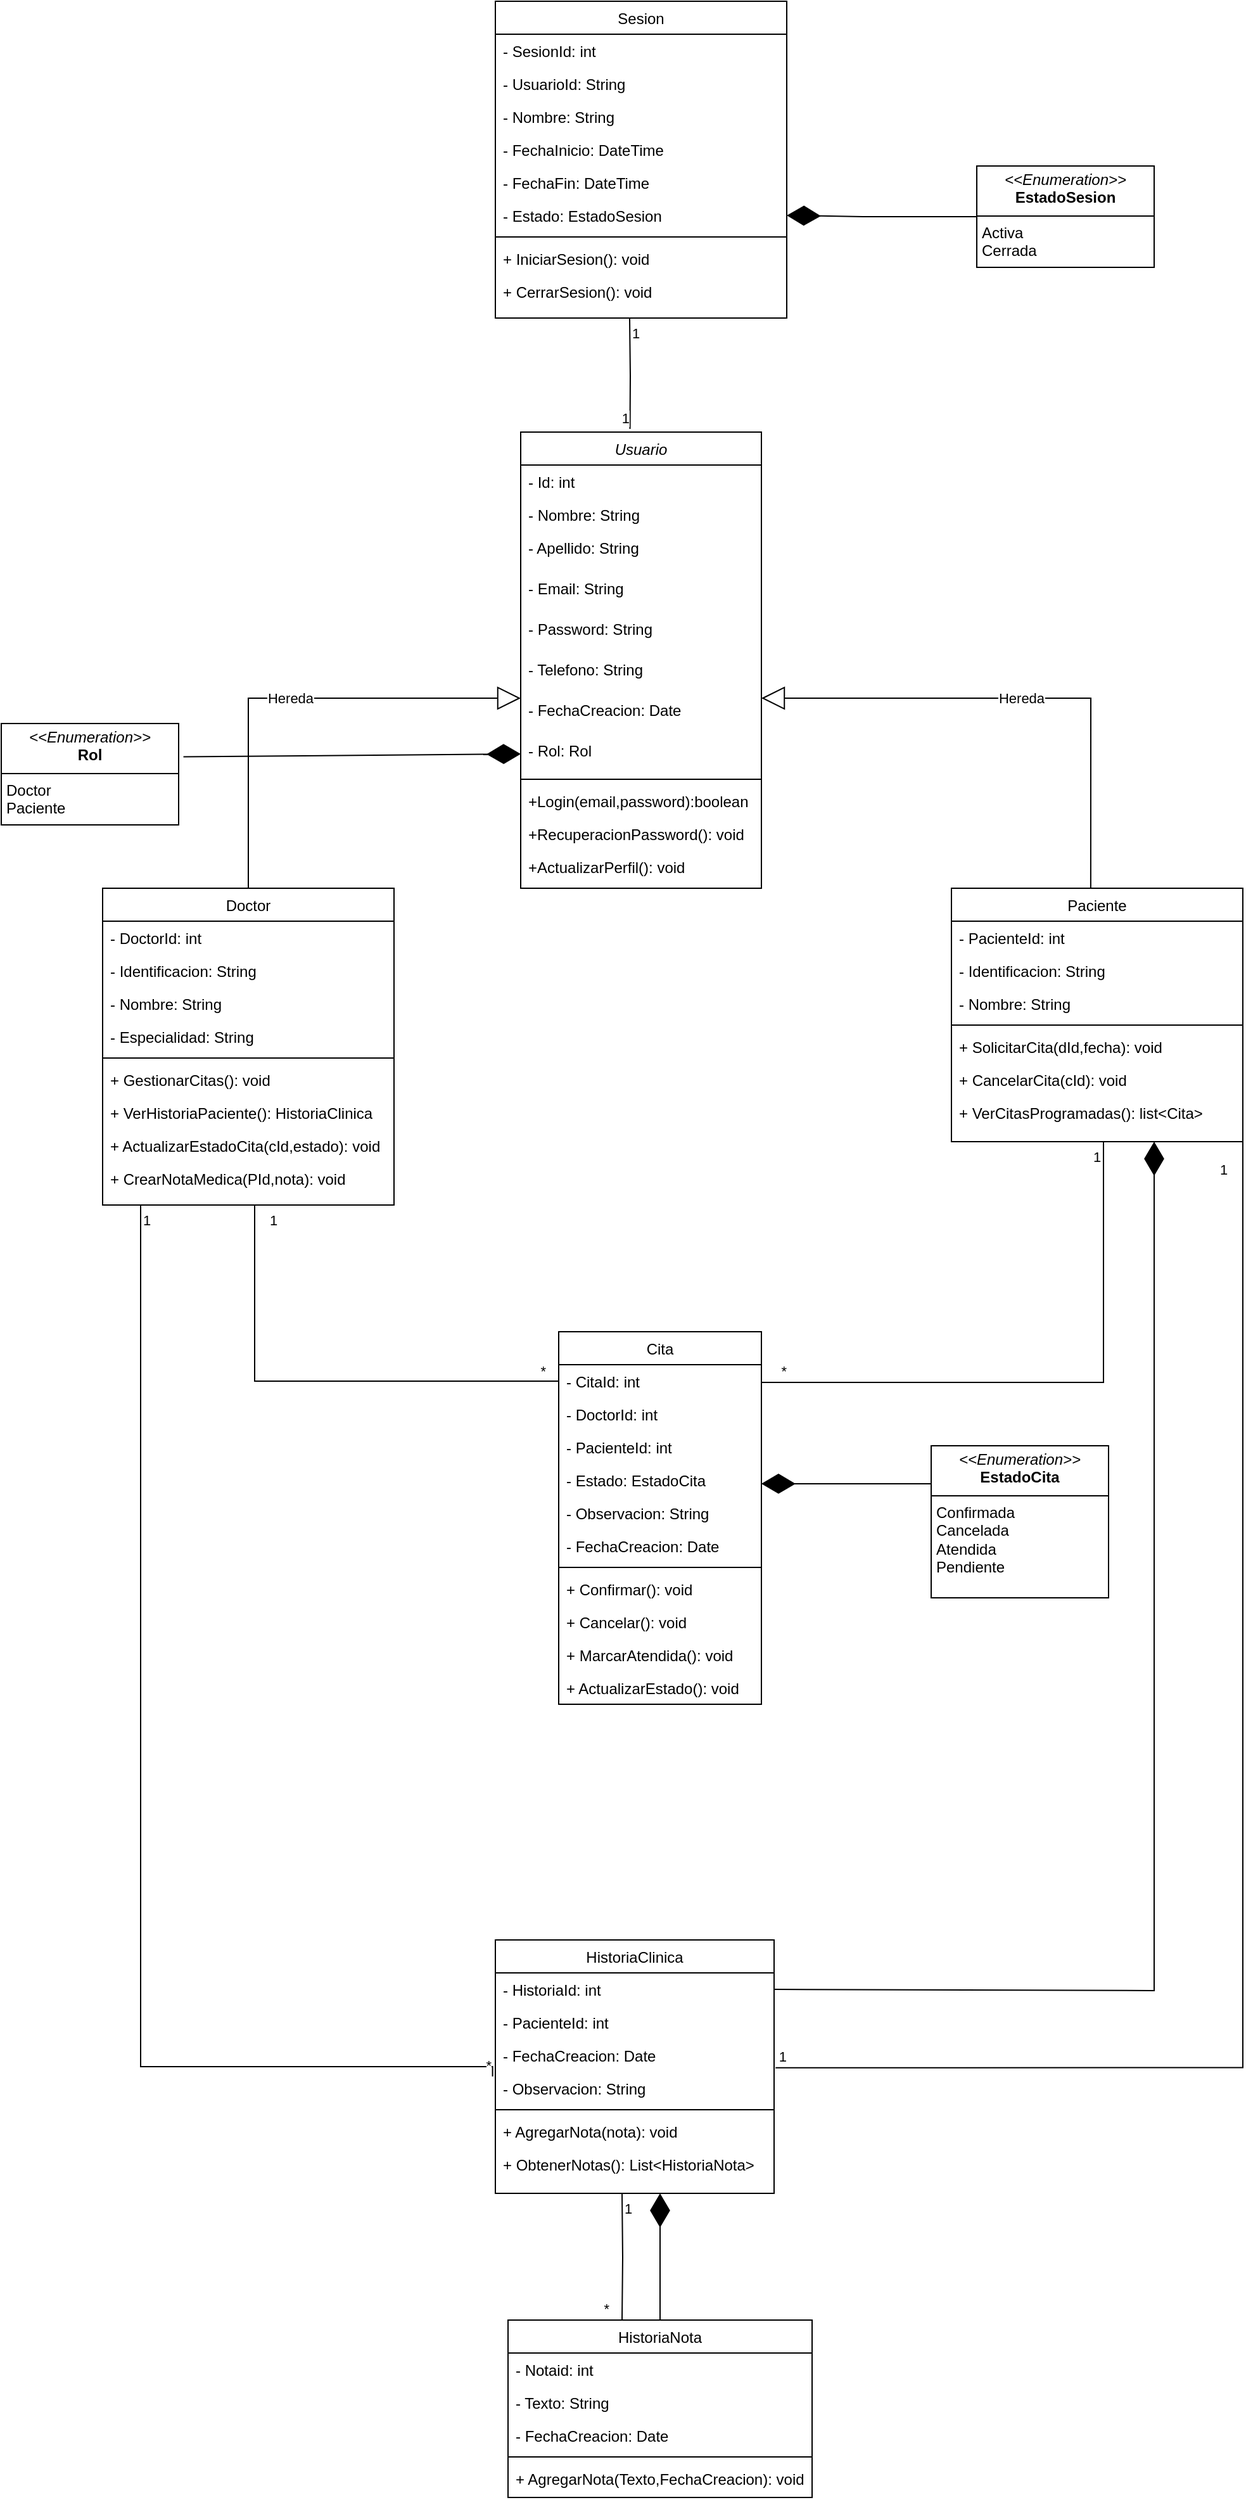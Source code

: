 <mxfile version="28.2.0">
  <diagram id="C5RBs43oDa-KdzZeNtuy" name="Page-1">
    <mxGraphModel dx="1497" dy="1439" grid="1" gridSize="10" guides="1" tooltips="1" connect="1" arrows="1" fold="1" page="1" pageScale="1" pageWidth="827" pageHeight="1169" math="0" shadow="0">
      <root>
        <mxCell id="WIyWlLk6GJQsqaUBKTNV-0" />
        <mxCell id="WIyWlLk6GJQsqaUBKTNV-1" parent="WIyWlLk6GJQsqaUBKTNV-0" />
        <mxCell id="zkfFHV4jXpPFQw0GAbJ--0" value="Usuario" style="swimlane;fontStyle=2;align=center;verticalAlign=top;childLayout=stackLayout;horizontal=1;startSize=26;horizontalStack=0;resizeParent=1;resizeLast=0;collapsible=1;marginBottom=0;rounded=0;shadow=0;strokeWidth=1;" parent="WIyWlLk6GJQsqaUBKTNV-1" vertex="1">
          <mxGeometry x="20" y="90" width="190" height="360" as="geometry">
            <mxRectangle x="230" y="140" width="160" height="26" as="alternateBounds" />
          </mxGeometry>
        </mxCell>
        <mxCell id="zkfFHV4jXpPFQw0GAbJ--1" value="- Id: int" style="text;align=left;verticalAlign=top;spacingLeft=4;spacingRight=4;overflow=hidden;rotatable=0;points=[[0,0.5],[1,0.5]];portConstraint=eastwest;" parent="zkfFHV4jXpPFQw0GAbJ--0" vertex="1">
          <mxGeometry y="26" width="190" height="26" as="geometry" />
        </mxCell>
        <mxCell id="zkfFHV4jXpPFQw0GAbJ--2" value="- Nombre: String  " style="text;align=left;verticalAlign=top;spacingLeft=4;spacingRight=4;overflow=hidden;rotatable=0;points=[[0,0.5],[1,0.5]];portConstraint=eastwest;rounded=0;shadow=0;html=0;" parent="zkfFHV4jXpPFQw0GAbJ--0" vertex="1">
          <mxGeometry y="52" width="190" height="26" as="geometry" />
        </mxCell>
        <mxCell id="zkfFHV4jXpPFQw0GAbJ--3" value="- Apellido: String" style="text;align=left;verticalAlign=top;spacingLeft=4;spacingRight=4;overflow=hidden;rotatable=0;points=[[0,0.5],[1,0.5]];portConstraint=eastwest;rounded=0;shadow=0;html=0;" parent="zkfFHV4jXpPFQw0GAbJ--0" vertex="1">
          <mxGeometry y="78" width="190" height="32" as="geometry" />
        </mxCell>
        <mxCell id="Ki-O50RaUJqETEI8qicS-6" value="- Email: String" style="text;align=left;verticalAlign=top;spacingLeft=4;spacingRight=4;overflow=hidden;rotatable=0;points=[[0,0.5],[1,0.5]];portConstraint=eastwest;rounded=0;shadow=0;html=0;" vertex="1" parent="zkfFHV4jXpPFQw0GAbJ--0">
          <mxGeometry y="110" width="190" height="32" as="geometry" />
        </mxCell>
        <mxCell id="Ki-O50RaUJqETEI8qicS-5" value="- Password: String" style="text;align=left;verticalAlign=top;spacingLeft=4;spacingRight=4;overflow=hidden;rotatable=0;points=[[0,0.5],[1,0.5]];portConstraint=eastwest;rounded=0;shadow=0;html=0;" vertex="1" parent="zkfFHV4jXpPFQw0GAbJ--0">
          <mxGeometry y="142" width="190" height="32" as="geometry" />
        </mxCell>
        <mxCell id="Ki-O50RaUJqETEI8qicS-7" value="- Telefono: String" style="text;align=left;verticalAlign=top;spacingLeft=4;spacingRight=4;overflow=hidden;rotatable=0;points=[[0,0.5],[1,0.5]];portConstraint=eastwest;rounded=0;shadow=0;html=0;" vertex="1" parent="zkfFHV4jXpPFQw0GAbJ--0">
          <mxGeometry y="174" width="190" height="32" as="geometry" />
        </mxCell>
        <mxCell id="Ki-O50RaUJqETEI8qicS-4" value="- FechaCreacion: Date" style="text;align=left;verticalAlign=top;spacingLeft=4;spacingRight=4;overflow=hidden;rotatable=0;points=[[0,0.5],[1,0.5]];portConstraint=eastwest;rounded=0;shadow=0;html=0;" vertex="1" parent="zkfFHV4jXpPFQw0GAbJ--0">
          <mxGeometry y="206" width="190" height="32" as="geometry" />
        </mxCell>
        <mxCell id="Ki-O50RaUJqETEI8qicS-3" value="- Rol: Rol" style="text;align=left;verticalAlign=top;spacingLeft=4;spacingRight=4;overflow=hidden;rotatable=0;points=[[0,0.5],[1,0.5]];portConstraint=eastwest;rounded=0;shadow=0;html=0;" vertex="1" parent="zkfFHV4jXpPFQw0GAbJ--0">
          <mxGeometry y="238" width="190" height="32" as="geometry" />
        </mxCell>
        <mxCell id="zkfFHV4jXpPFQw0GAbJ--4" value="" style="line;html=1;strokeWidth=1;align=left;verticalAlign=middle;spacingTop=-1;spacingLeft=3;spacingRight=3;rotatable=0;labelPosition=right;points=[];portConstraint=eastwest;" parent="zkfFHV4jXpPFQw0GAbJ--0" vertex="1">
          <mxGeometry y="270" width="190" height="8" as="geometry" />
        </mxCell>
        <mxCell id="Ki-O50RaUJqETEI8qicS-10" value="+Login(email,password):boolean" style="text;align=left;verticalAlign=top;spacingLeft=4;spacingRight=4;overflow=hidden;rotatable=0;points=[[0,0.5],[1,0.5]];portConstraint=eastwest;" vertex="1" parent="zkfFHV4jXpPFQw0GAbJ--0">
          <mxGeometry y="278" width="190" height="26" as="geometry" />
        </mxCell>
        <mxCell id="Ki-O50RaUJqETEI8qicS-9" value="+RecuperacionPassword(): void" style="text;align=left;verticalAlign=top;spacingLeft=4;spacingRight=4;overflow=hidden;rotatable=0;points=[[0,0.5],[1,0.5]];portConstraint=eastwest;" vertex="1" parent="zkfFHV4jXpPFQw0GAbJ--0">
          <mxGeometry y="304" width="190" height="26" as="geometry" />
        </mxCell>
        <mxCell id="Ki-O50RaUJqETEI8qicS-8" value="+ActualizarPerfil(): void" style="text;align=left;verticalAlign=top;spacingLeft=4;spacingRight=4;overflow=hidden;rotatable=0;points=[[0,0.5],[1,0.5]];portConstraint=eastwest;" vertex="1" parent="zkfFHV4jXpPFQw0GAbJ--0">
          <mxGeometry y="330" width="190" height="20" as="geometry" />
        </mxCell>
        <mxCell id="zkfFHV4jXpPFQw0GAbJ--6" value="Doctor" style="swimlane;fontStyle=0;align=center;verticalAlign=top;childLayout=stackLayout;horizontal=1;startSize=26;horizontalStack=0;resizeParent=1;resizeLast=0;collapsible=1;marginBottom=0;rounded=0;shadow=0;strokeWidth=1;" parent="WIyWlLk6GJQsqaUBKTNV-1" vertex="1">
          <mxGeometry x="-310" y="450" width="230" height="250" as="geometry">
            <mxRectangle x="130" y="380" width="160" height="26" as="alternateBounds" />
          </mxGeometry>
        </mxCell>
        <mxCell id="zkfFHV4jXpPFQw0GAbJ--7" value="- DoctorId: int" style="text;align=left;verticalAlign=top;spacingLeft=4;spacingRight=4;overflow=hidden;rotatable=0;points=[[0,0.5],[1,0.5]];portConstraint=eastwest;" parent="zkfFHV4jXpPFQw0GAbJ--6" vertex="1">
          <mxGeometry y="26" width="230" height="26" as="geometry" />
        </mxCell>
        <mxCell id="Ki-O50RaUJqETEI8qicS-17" value="- Identificacion: String" style="text;align=left;verticalAlign=top;spacingLeft=4;spacingRight=4;overflow=hidden;rotatable=0;points=[[0,0.5],[1,0.5]];portConstraint=eastwest;" vertex="1" parent="zkfFHV4jXpPFQw0GAbJ--6">
          <mxGeometry y="52" width="230" height="26" as="geometry" />
        </mxCell>
        <mxCell id="zkfFHV4jXpPFQw0GAbJ--8" value="- Nombre: String" style="text;align=left;verticalAlign=top;spacingLeft=4;spacingRight=4;overflow=hidden;rotatable=0;points=[[0,0.5],[1,0.5]];portConstraint=eastwest;rounded=0;shadow=0;html=0;" parent="zkfFHV4jXpPFQw0GAbJ--6" vertex="1">
          <mxGeometry y="78" width="230" height="26" as="geometry" />
        </mxCell>
        <mxCell id="Ki-O50RaUJqETEI8qicS-13" value="- Especialidad: String" style="text;align=left;verticalAlign=top;spacingLeft=4;spacingRight=4;overflow=hidden;rotatable=0;points=[[0,0.5],[1,0.5]];portConstraint=eastwest;rounded=0;shadow=0;html=0;" vertex="1" parent="zkfFHV4jXpPFQw0GAbJ--6">
          <mxGeometry y="104" width="230" height="26" as="geometry" />
        </mxCell>
        <mxCell id="zkfFHV4jXpPFQw0GAbJ--9" value="" style="line;html=1;strokeWidth=1;align=left;verticalAlign=middle;spacingTop=-1;spacingLeft=3;spacingRight=3;rotatable=0;labelPosition=right;points=[];portConstraint=eastwest;" parent="zkfFHV4jXpPFQw0GAbJ--6" vertex="1">
          <mxGeometry y="130" width="230" height="8" as="geometry" />
        </mxCell>
        <mxCell id="zkfFHV4jXpPFQw0GAbJ--11" value="+ GestionarCitas(): void" style="text;align=left;verticalAlign=top;spacingLeft=4;spacingRight=4;overflow=hidden;rotatable=0;points=[[0,0.5],[1,0.5]];portConstraint=eastwest;" parent="zkfFHV4jXpPFQw0GAbJ--6" vertex="1">
          <mxGeometry y="138" width="230" height="26" as="geometry" />
        </mxCell>
        <mxCell id="Ki-O50RaUJqETEI8qicS-18" value="+ VerHistoriaPaciente(): HistoriaClinica" style="text;align=left;verticalAlign=top;spacingLeft=4;spacingRight=4;overflow=hidden;rotatable=0;points=[[0,0.5],[1,0.5]];portConstraint=eastwest;" vertex="1" parent="zkfFHV4jXpPFQw0GAbJ--6">
          <mxGeometry y="164" width="230" height="26" as="geometry" />
        </mxCell>
        <mxCell id="Ki-O50RaUJqETEI8qicS-19" value="+ ActualizarEstadoCita(cId,estado): void" style="text;align=left;verticalAlign=top;spacingLeft=4;spacingRight=4;overflow=hidden;rotatable=0;points=[[0,0.5],[1,0.5]];portConstraint=eastwest;" vertex="1" parent="zkfFHV4jXpPFQw0GAbJ--6">
          <mxGeometry y="190" width="230" height="26" as="geometry" />
        </mxCell>
        <mxCell id="Ki-O50RaUJqETEI8qicS-20" value="+ CrearNotaMedica(PId,nota): void" style="text;align=left;verticalAlign=top;spacingLeft=4;spacingRight=4;overflow=hidden;rotatable=0;points=[[0,0.5],[1,0.5]];portConstraint=eastwest;" vertex="1" parent="zkfFHV4jXpPFQw0GAbJ--6">
          <mxGeometry y="216" width="230" height="26" as="geometry" />
        </mxCell>
        <mxCell id="zkfFHV4jXpPFQw0GAbJ--17" value="Cita" style="swimlane;fontStyle=0;align=center;verticalAlign=top;childLayout=stackLayout;horizontal=1;startSize=26;horizontalStack=0;resizeParent=1;resizeLast=0;collapsible=1;marginBottom=0;rounded=0;shadow=0;strokeWidth=1;" parent="WIyWlLk6GJQsqaUBKTNV-1" vertex="1">
          <mxGeometry x="50" y="800" width="160" height="294" as="geometry">
            <mxRectangle x="508" y="120" width="160" height="26" as="alternateBounds" />
          </mxGeometry>
        </mxCell>
        <mxCell id="zkfFHV4jXpPFQw0GAbJ--18" value="- CitaId: int" style="text;align=left;verticalAlign=top;spacingLeft=4;spacingRight=4;overflow=hidden;rotatable=0;points=[[0,0.5],[1,0.5]];portConstraint=eastwest;" parent="zkfFHV4jXpPFQw0GAbJ--17" vertex="1">
          <mxGeometry y="26" width="160" height="26" as="geometry" />
        </mxCell>
        <mxCell id="zkfFHV4jXpPFQw0GAbJ--19" value="- DoctorId: int" style="text;align=left;verticalAlign=top;spacingLeft=4;spacingRight=4;overflow=hidden;rotatable=0;points=[[0,0.5],[1,0.5]];portConstraint=eastwest;rounded=0;shadow=0;html=0;" parent="zkfFHV4jXpPFQw0GAbJ--17" vertex="1">
          <mxGeometry y="52" width="160" height="26" as="geometry" />
        </mxCell>
        <mxCell id="zkfFHV4jXpPFQw0GAbJ--20" value="- PacienteId: int" style="text;align=left;verticalAlign=top;spacingLeft=4;spacingRight=4;overflow=hidden;rotatable=0;points=[[0,0.5],[1,0.5]];portConstraint=eastwest;rounded=0;shadow=0;html=0;" parent="zkfFHV4jXpPFQw0GAbJ--17" vertex="1">
          <mxGeometry y="78" width="160" height="26" as="geometry" />
        </mxCell>
        <mxCell id="zkfFHV4jXpPFQw0GAbJ--21" value="- Estado: EstadoCita" style="text;align=left;verticalAlign=top;spacingLeft=4;spacingRight=4;overflow=hidden;rotatable=0;points=[[0,0.5],[1,0.5]];portConstraint=eastwest;rounded=0;shadow=0;html=0;" parent="zkfFHV4jXpPFQw0GAbJ--17" vertex="1">
          <mxGeometry y="104" width="160" height="26" as="geometry" />
        </mxCell>
        <mxCell id="zkfFHV4jXpPFQw0GAbJ--22" value="- Observacion: String" style="text;align=left;verticalAlign=top;spacingLeft=4;spacingRight=4;overflow=hidden;rotatable=0;points=[[0,0.5],[1,0.5]];portConstraint=eastwest;rounded=0;shadow=0;html=0;" parent="zkfFHV4jXpPFQw0GAbJ--17" vertex="1">
          <mxGeometry y="130" width="160" height="26" as="geometry" />
        </mxCell>
        <mxCell id="Ki-O50RaUJqETEI8qicS-31" value="- FechaCreacion: Date" style="text;align=left;verticalAlign=top;spacingLeft=4;spacingRight=4;overflow=hidden;rotatable=0;points=[[0,0.5],[1,0.5]];portConstraint=eastwest;rounded=0;shadow=0;html=0;" vertex="1" parent="zkfFHV4jXpPFQw0GAbJ--17">
          <mxGeometry y="156" width="160" height="26" as="geometry" />
        </mxCell>
        <mxCell id="zkfFHV4jXpPFQw0GAbJ--23" value="" style="line;html=1;strokeWidth=1;align=left;verticalAlign=middle;spacingTop=-1;spacingLeft=3;spacingRight=3;rotatable=0;labelPosition=right;points=[];portConstraint=eastwest;" parent="zkfFHV4jXpPFQw0GAbJ--17" vertex="1">
          <mxGeometry y="182" width="160" height="8" as="geometry" />
        </mxCell>
        <mxCell id="zkfFHV4jXpPFQw0GAbJ--24" value="+ Confirmar(): void" style="text;align=left;verticalAlign=top;spacingLeft=4;spacingRight=4;overflow=hidden;rotatable=0;points=[[0,0.5],[1,0.5]];portConstraint=eastwest;" parent="zkfFHV4jXpPFQw0GAbJ--17" vertex="1">
          <mxGeometry y="190" width="160" height="26" as="geometry" />
        </mxCell>
        <mxCell id="zkfFHV4jXpPFQw0GAbJ--25" value="+ Cancelar(): void" style="text;align=left;verticalAlign=top;spacingLeft=4;spacingRight=4;overflow=hidden;rotatable=0;points=[[0,0.5],[1,0.5]];portConstraint=eastwest;" parent="zkfFHV4jXpPFQw0GAbJ--17" vertex="1">
          <mxGeometry y="216" width="160" height="26" as="geometry" />
        </mxCell>
        <mxCell id="Ki-O50RaUJqETEI8qicS-33" value="+ MarcarAtendida(): void" style="text;align=left;verticalAlign=top;spacingLeft=4;spacingRight=4;overflow=hidden;rotatable=0;points=[[0,0.5],[1,0.5]];portConstraint=eastwest;" vertex="1" parent="zkfFHV4jXpPFQw0GAbJ--17">
          <mxGeometry y="242" width="160" height="26" as="geometry" />
        </mxCell>
        <mxCell id="Ki-O50RaUJqETEI8qicS-34" value="+ ActualizarEstado(): void" style="text;align=left;verticalAlign=top;spacingLeft=4;spacingRight=4;overflow=hidden;rotatable=0;points=[[0,0.5],[1,0.5]];portConstraint=eastwest;" vertex="1" parent="zkfFHV4jXpPFQw0GAbJ--17">
          <mxGeometry y="268" width="160" height="26" as="geometry" />
        </mxCell>
        <mxCell id="Ki-O50RaUJqETEI8qicS-21" value="Paciente" style="swimlane;fontStyle=0;align=center;verticalAlign=top;childLayout=stackLayout;horizontal=1;startSize=26;horizontalStack=0;resizeParent=1;resizeLast=0;collapsible=1;marginBottom=0;rounded=0;shadow=0;strokeWidth=1;" vertex="1" parent="WIyWlLk6GJQsqaUBKTNV-1">
          <mxGeometry x="360" y="450" width="230" height="200" as="geometry">
            <mxRectangle x="130" y="380" width="160" height="26" as="alternateBounds" />
          </mxGeometry>
        </mxCell>
        <mxCell id="Ki-O50RaUJqETEI8qicS-22" value="- PacienteId: int" style="text;align=left;verticalAlign=top;spacingLeft=4;spacingRight=4;overflow=hidden;rotatable=0;points=[[0,0.5],[1,0.5]];portConstraint=eastwest;" vertex="1" parent="Ki-O50RaUJqETEI8qicS-21">
          <mxGeometry y="26" width="230" height="26" as="geometry" />
        </mxCell>
        <mxCell id="Ki-O50RaUJqETEI8qicS-23" value="- Identificacion: String" style="text;align=left;verticalAlign=top;spacingLeft=4;spacingRight=4;overflow=hidden;rotatable=0;points=[[0,0.5],[1,0.5]];portConstraint=eastwest;" vertex="1" parent="Ki-O50RaUJqETEI8qicS-21">
          <mxGeometry y="52" width="230" height="26" as="geometry" />
        </mxCell>
        <mxCell id="Ki-O50RaUJqETEI8qicS-24" value="- Nombre: String" style="text;align=left;verticalAlign=top;spacingLeft=4;spacingRight=4;overflow=hidden;rotatable=0;points=[[0,0.5],[1,0.5]];portConstraint=eastwest;rounded=0;shadow=0;html=0;" vertex="1" parent="Ki-O50RaUJqETEI8qicS-21">
          <mxGeometry y="78" width="230" height="26" as="geometry" />
        </mxCell>
        <mxCell id="Ki-O50RaUJqETEI8qicS-26" value="" style="line;html=1;strokeWidth=1;align=left;verticalAlign=middle;spacingTop=-1;spacingLeft=3;spacingRight=3;rotatable=0;labelPosition=right;points=[];portConstraint=eastwest;" vertex="1" parent="Ki-O50RaUJqETEI8qicS-21">
          <mxGeometry y="104" width="230" height="8" as="geometry" />
        </mxCell>
        <mxCell id="Ki-O50RaUJqETEI8qicS-27" value="+ SolicitarCita(dId,fecha): void" style="text;align=left;verticalAlign=top;spacingLeft=4;spacingRight=4;overflow=hidden;rotatable=0;points=[[0,0.5],[1,0.5]];portConstraint=eastwest;" vertex="1" parent="Ki-O50RaUJqETEI8qicS-21">
          <mxGeometry y="112" width="230" height="26" as="geometry" />
        </mxCell>
        <mxCell id="Ki-O50RaUJqETEI8qicS-28" value="+ CancelarCita(cId): void" style="text;align=left;verticalAlign=top;spacingLeft=4;spacingRight=4;overflow=hidden;rotatable=0;points=[[0,0.5],[1,0.5]];portConstraint=eastwest;" vertex="1" parent="Ki-O50RaUJqETEI8qicS-21">
          <mxGeometry y="138" width="230" height="26" as="geometry" />
        </mxCell>
        <mxCell id="Ki-O50RaUJqETEI8qicS-29" value="+ VerCitasProgramadas(): list&lt;Cita&gt;" style="text;align=left;verticalAlign=top;spacingLeft=4;spacingRight=4;overflow=hidden;rotatable=0;points=[[0,0.5],[1,0.5]];portConstraint=eastwest;" vertex="1" parent="Ki-O50RaUJqETEI8qicS-21">
          <mxGeometry y="164" width="230" height="26" as="geometry" />
        </mxCell>
        <mxCell id="Ki-O50RaUJqETEI8qicS-35" value="HistoriaClinica" style="swimlane;fontStyle=0;align=center;verticalAlign=top;childLayout=stackLayout;horizontal=1;startSize=26;horizontalStack=0;resizeParent=1;resizeLast=0;collapsible=1;marginBottom=0;rounded=0;shadow=0;strokeWidth=1;" vertex="1" parent="WIyWlLk6GJQsqaUBKTNV-1">
          <mxGeometry y="1280" width="220" height="200" as="geometry">
            <mxRectangle x="508" y="120" width="160" height="26" as="alternateBounds" />
          </mxGeometry>
        </mxCell>
        <mxCell id="Ki-O50RaUJqETEI8qicS-36" value="- HistoriaId: int" style="text;align=left;verticalAlign=top;spacingLeft=4;spacingRight=4;overflow=hidden;rotatable=0;points=[[0,0.5],[1,0.5]];portConstraint=eastwest;" vertex="1" parent="Ki-O50RaUJqETEI8qicS-35">
          <mxGeometry y="26" width="220" height="26" as="geometry" />
        </mxCell>
        <mxCell id="Ki-O50RaUJqETEI8qicS-38" value="- PacienteId: int" style="text;align=left;verticalAlign=top;spacingLeft=4;spacingRight=4;overflow=hidden;rotatable=0;points=[[0,0.5],[1,0.5]];portConstraint=eastwest;rounded=0;shadow=0;html=0;" vertex="1" parent="Ki-O50RaUJqETEI8qicS-35">
          <mxGeometry y="52" width="220" height="26" as="geometry" />
        </mxCell>
        <mxCell id="Ki-O50RaUJqETEI8qicS-41" value="- FechaCreacion: Date" style="text;align=left;verticalAlign=top;spacingLeft=4;spacingRight=4;overflow=hidden;rotatable=0;points=[[0,0.5],[1,0.5]];portConstraint=eastwest;rounded=0;shadow=0;html=0;" vertex="1" parent="Ki-O50RaUJqETEI8qicS-35">
          <mxGeometry y="78" width="220" height="26" as="geometry" />
        </mxCell>
        <mxCell id="Ki-O50RaUJqETEI8qicS-40" value="- Observacion: String" style="text;align=left;verticalAlign=top;spacingLeft=4;spacingRight=4;overflow=hidden;rotatable=0;points=[[0,0.5],[1,0.5]];portConstraint=eastwest;rounded=0;shadow=0;html=0;" vertex="1" parent="Ki-O50RaUJqETEI8qicS-35">
          <mxGeometry y="104" width="220" height="26" as="geometry" />
        </mxCell>
        <mxCell id="Ki-O50RaUJqETEI8qicS-42" value="" style="line;html=1;strokeWidth=1;align=left;verticalAlign=middle;spacingTop=-1;spacingLeft=3;spacingRight=3;rotatable=0;labelPosition=right;points=[];portConstraint=eastwest;" vertex="1" parent="Ki-O50RaUJqETEI8qicS-35">
          <mxGeometry y="130" width="220" height="8" as="geometry" />
        </mxCell>
        <mxCell id="Ki-O50RaUJqETEI8qicS-43" value="+ AgregarNota(nota): void" style="text;align=left;verticalAlign=top;spacingLeft=4;spacingRight=4;overflow=hidden;rotatable=0;points=[[0,0.5],[1,0.5]];portConstraint=eastwest;" vertex="1" parent="Ki-O50RaUJqETEI8qicS-35">
          <mxGeometry y="138" width="220" height="26" as="geometry" />
        </mxCell>
        <mxCell id="Ki-O50RaUJqETEI8qicS-44" value="+ ObtenerNotas(): List&lt;HistoriaNota&gt;" style="text;align=left;verticalAlign=top;spacingLeft=4;spacingRight=4;overflow=hidden;rotatable=0;points=[[0,0.5],[1,0.5]];portConstraint=eastwest;" vertex="1" parent="Ki-O50RaUJqETEI8qicS-35">
          <mxGeometry y="164" width="220" height="26" as="geometry" />
        </mxCell>
        <mxCell id="Ki-O50RaUJqETEI8qicS-47" value="HistoriaNota" style="swimlane;fontStyle=0;align=center;verticalAlign=top;childLayout=stackLayout;horizontal=1;startSize=26;horizontalStack=0;resizeParent=1;resizeLast=0;collapsible=1;marginBottom=0;rounded=0;shadow=0;strokeWidth=1;" vertex="1" parent="WIyWlLk6GJQsqaUBKTNV-1">
          <mxGeometry x="10" y="1580" width="240" height="140" as="geometry">
            <mxRectangle x="508" y="120" width="160" height="26" as="alternateBounds" />
          </mxGeometry>
        </mxCell>
        <mxCell id="Ki-O50RaUJqETEI8qicS-48" value="- Notaid: int" style="text;align=left;verticalAlign=top;spacingLeft=4;spacingRight=4;overflow=hidden;rotatable=0;points=[[0,0.5],[1,0.5]];portConstraint=eastwest;" vertex="1" parent="Ki-O50RaUJqETEI8qicS-47">
          <mxGeometry y="26" width="240" height="26" as="geometry" />
        </mxCell>
        <mxCell id="Ki-O50RaUJqETEI8qicS-49" value="- Texto: String" style="text;align=left;verticalAlign=top;spacingLeft=4;spacingRight=4;overflow=hidden;rotatable=0;points=[[0,0.5],[1,0.5]];portConstraint=eastwest;rounded=0;shadow=0;html=0;" vertex="1" parent="Ki-O50RaUJqETEI8qicS-47">
          <mxGeometry y="52" width="240" height="26" as="geometry" />
        </mxCell>
        <mxCell id="Ki-O50RaUJqETEI8qicS-50" value="- FechaCreacion: Date" style="text;align=left;verticalAlign=top;spacingLeft=4;spacingRight=4;overflow=hidden;rotatable=0;points=[[0,0.5],[1,0.5]];portConstraint=eastwest;rounded=0;shadow=0;html=0;" vertex="1" parent="Ki-O50RaUJqETEI8qicS-47">
          <mxGeometry y="78" width="240" height="26" as="geometry" />
        </mxCell>
        <mxCell id="Ki-O50RaUJqETEI8qicS-52" value="" style="line;html=1;strokeWidth=1;align=left;verticalAlign=middle;spacingTop=-1;spacingLeft=3;spacingRight=3;rotatable=0;labelPosition=right;points=[];portConstraint=eastwest;" vertex="1" parent="Ki-O50RaUJqETEI8qicS-47">
          <mxGeometry y="104" width="240" height="8" as="geometry" />
        </mxCell>
        <mxCell id="Ki-O50RaUJqETEI8qicS-53" value="+ AgregarNota(Texto,FechaCreacion): void" style="text;align=left;verticalAlign=top;spacingLeft=4;spacingRight=4;overflow=hidden;rotatable=0;points=[[0,0.5],[1,0.5]];portConstraint=eastwest;" vertex="1" parent="Ki-O50RaUJqETEI8qicS-47">
          <mxGeometry y="112" width="240" height="26" as="geometry" />
        </mxCell>
        <mxCell id="Ki-O50RaUJqETEI8qicS-55" value="Sesion" style="swimlane;fontStyle=0;align=center;verticalAlign=top;childLayout=stackLayout;horizontal=1;startSize=26;horizontalStack=0;resizeParent=1;resizeLast=0;collapsible=1;marginBottom=0;rounded=0;shadow=0;strokeWidth=1;" vertex="1" parent="WIyWlLk6GJQsqaUBKTNV-1">
          <mxGeometry y="-250" width="230" height="250" as="geometry">
            <mxRectangle x="130" y="380" width="160" height="26" as="alternateBounds" />
          </mxGeometry>
        </mxCell>
        <mxCell id="Ki-O50RaUJqETEI8qicS-56" value="- SesionId: int" style="text;align=left;verticalAlign=top;spacingLeft=4;spacingRight=4;overflow=hidden;rotatable=0;points=[[0,0.5],[1,0.5]];portConstraint=eastwest;" vertex="1" parent="Ki-O50RaUJqETEI8qicS-55">
          <mxGeometry y="26" width="230" height="26" as="geometry" />
        </mxCell>
        <mxCell id="Ki-O50RaUJqETEI8qicS-57" value="- UsuarioId: String" style="text;align=left;verticalAlign=top;spacingLeft=4;spacingRight=4;overflow=hidden;rotatable=0;points=[[0,0.5],[1,0.5]];portConstraint=eastwest;" vertex="1" parent="Ki-O50RaUJqETEI8qicS-55">
          <mxGeometry y="52" width="230" height="26" as="geometry" />
        </mxCell>
        <mxCell id="Ki-O50RaUJqETEI8qicS-58" value="- Nombre: String" style="text;align=left;verticalAlign=top;spacingLeft=4;spacingRight=4;overflow=hidden;rotatable=0;points=[[0,0.5],[1,0.5]];portConstraint=eastwest;rounded=0;shadow=0;html=0;" vertex="1" parent="Ki-O50RaUJqETEI8qicS-55">
          <mxGeometry y="78" width="230" height="26" as="geometry" />
        </mxCell>
        <mxCell id="Ki-O50RaUJqETEI8qicS-59" value="- FechaInicio: DateTime" style="text;align=left;verticalAlign=top;spacingLeft=4;spacingRight=4;overflow=hidden;rotatable=0;points=[[0,0.5],[1,0.5]];portConstraint=eastwest;rounded=0;shadow=0;html=0;" vertex="1" parent="Ki-O50RaUJqETEI8qicS-55">
          <mxGeometry y="104" width="230" height="26" as="geometry" />
        </mxCell>
        <mxCell id="Ki-O50RaUJqETEI8qicS-65" value="- FechaFin: DateTime" style="text;align=left;verticalAlign=top;spacingLeft=4;spacingRight=4;overflow=hidden;rotatable=0;points=[[0,0.5],[1,0.5]];portConstraint=eastwest;rounded=0;shadow=0;html=0;" vertex="1" parent="Ki-O50RaUJqETEI8qicS-55">
          <mxGeometry y="130" width="230" height="26" as="geometry" />
        </mxCell>
        <mxCell id="Ki-O50RaUJqETEI8qicS-66" value="- Estado: EstadoSesion" style="text;align=left;verticalAlign=top;spacingLeft=4;spacingRight=4;overflow=hidden;rotatable=0;points=[[0,0.5],[1,0.5]];portConstraint=eastwest;rounded=0;shadow=0;html=0;" vertex="1" parent="Ki-O50RaUJqETEI8qicS-55">
          <mxGeometry y="156" width="230" height="26" as="geometry" />
        </mxCell>
        <mxCell id="Ki-O50RaUJqETEI8qicS-60" value="" style="line;html=1;strokeWidth=1;align=left;verticalAlign=middle;spacingTop=-1;spacingLeft=3;spacingRight=3;rotatable=0;labelPosition=right;points=[];portConstraint=eastwest;" vertex="1" parent="Ki-O50RaUJqETEI8qicS-55">
          <mxGeometry y="182" width="230" height="8" as="geometry" />
        </mxCell>
        <mxCell id="Ki-O50RaUJqETEI8qicS-61" value="+ IniciarSesion(): void" style="text;align=left;verticalAlign=top;spacingLeft=4;spacingRight=4;overflow=hidden;rotatable=0;points=[[0,0.5],[1,0.5]];portConstraint=eastwest;" vertex="1" parent="Ki-O50RaUJqETEI8qicS-55">
          <mxGeometry y="190" width="230" height="26" as="geometry" />
        </mxCell>
        <mxCell id="Ki-O50RaUJqETEI8qicS-62" value="+ CerrarSesion(): void" style="text;align=left;verticalAlign=top;spacingLeft=4;spacingRight=4;overflow=hidden;rotatable=0;points=[[0,0.5],[1,0.5]];portConstraint=eastwest;" vertex="1" parent="Ki-O50RaUJqETEI8qicS-55">
          <mxGeometry y="216" width="230" height="26" as="geometry" />
        </mxCell>
        <mxCell id="Ki-O50RaUJqETEI8qicS-67" value="Hereda" style="endArrow=block;endSize=16;endFill=0;html=1;rounded=0;exitX=0.5;exitY=0;exitDx=0;exitDy=0;" edge="1" parent="WIyWlLk6GJQsqaUBKTNV-1" source="zkfFHV4jXpPFQw0GAbJ--6">
          <mxGeometry width="160" relative="1" as="geometry">
            <mxPoint x="-195" y="410" as="sourcePoint" />
            <mxPoint x="20" y="300" as="targetPoint" />
            <Array as="points">
              <mxPoint x="-195" y="300" />
            </Array>
          </mxGeometry>
        </mxCell>
        <mxCell id="Ki-O50RaUJqETEI8qicS-68" value="Hereda" style="endArrow=block;endSize=16;endFill=0;html=1;rounded=0;exitX=0.478;exitY=0;exitDx=0;exitDy=0;entryX=1;entryY=0.5;entryDx=0;entryDy=0;exitPerimeter=0;" edge="1" parent="WIyWlLk6GJQsqaUBKTNV-1" source="Ki-O50RaUJqETEI8qicS-21">
          <mxGeometry width="160" relative="1" as="geometry">
            <mxPoint x="470" y="418" as="sourcePoint" />
            <mxPoint x="210" y="300.0" as="targetPoint" />
            <Array as="points">
              <mxPoint x="470" y="300" />
            </Array>
          </mxGeometry>
        </mxCell>
        <mxCell id="Ki-O50RaUJqETEI8qicS-69" value="" style="endArrow=none;html=1;edgeStyle=orthogonalEdgeStyle;rounded=0;entryX=0;entryY=0.5;entryDx=0;entryDy=0;" edge="1" parent="WIyWlLk6GJQsqaUBKTNV-1" target="zkfFHV4jXpPFQw0GAbJ--18">
          <mxGeometry relative="1" as="geometry">
            <mxPoint x="-190" y="700" as="sourcePoint" />
            <mxPoint x="-100" y="770" as="targetPoint" />
            <Array as="points">
              <mxPoint x="-190" y="700" />
              <mxPoint x="-190" y="839" />
            </Array>
          </mxGeometry>
        </mxCell>
        <mxCell id="Ki-O50RaUJqETEI8qicS-70" value="1" style="edgeLabel;resizable=0;html=1;align=left;verticalAlign=bottom;rotation=0;" connectable="0" vertex="1" parent="Ki-O50RaUJqETEI8qicS-69">
          <mxGeometry x="-1" relative="1" as="geometry">
            <mxPoint x="10" y="20" as="offset" />
          </mxGeometry>
        </mxCell>
        <mxCell id="Ki-O50RaUJqETEI8qicS-71" value="*" style="edgeLabel;resizable=0;html=1;align=right;verticalAlign=bottom;" connectable="0" vertex="1" parent="Ki-O50RaUJqETEI8qicS-69">
          <mxGeometry x="1" relative="1" as="geometry">
            <mxPoint x="-10" as="offset" />
          </mxGeometry>
        </mxCell>
        <mxCell id="Ki-O50RaUJqETEI8qicS-72" value="" style="endArrow=none;html=1;edgeStyle=orthogonalEdgeStyle;rounded=0;entryX=1;entryY=0.5;entryDx=0;entryDy=0;" edge="1" parent="WIyWlLk6GJQsqaUBKTNV-1" target="zkfFHV4jXpPFQw0GAbJ--18">
          <mxGeometry relative="1" as="geometry">
            <mxPoint x="480" y="650" as="sourcePoint" />
            <mxPoint x="290.03" y="855.876" as="targetPoint" />
            <Array as="points">
              <mxPoint x="480" y="840" />
              <mxPoint x="210" y="840" />
            </Array>
          </mxGeometry>
        </mxCell>
        <mxCell id="Ki-O50RaUJqETEI8qicS-73" value="1" style="edgeLabel;resizable=0;html=1;align=left;verticalAlign=bottom;" connectable="0" vertex="1" parent="Ki-O50RaUJqETEI8qicS-72">
          <mxGeometry x="-1" relative="1" as="geometry">
            <mxPoint x="-10" y="20" as="offset" />
          </mxGeometry>
        </mxCell>
        <mxCell id="Ki-O50RaUJqETEI8qicS-74" value="*" style="edgeLabel;resizable=0;html=1;align=right;verticalAlign=bottom;" connectable="0" vertex="1" parent="Ki-O50RaUJqETEI8qicS-72">
          <mxGeometry x="1" relative="1" as="geometry">
            <mxPoint x="20" as="offset" />
          </mxGeometry>
        </mxCell>
        <mxCell id="Ki-O50RaUJqETEI8qicS-75" value="" style="endArrow=none;html=1;edgeStyle=orthogonalEdgeStyle;rounded=0;entryX=1.005;entryY=0.878;entryDx=0;entryDy=0;entryPerimeter=0;exitX=1;exitY=1;exitDx=0;exitDy=0;" edge="1" parent="WIyWlLk6GJQsqaUBKTNV-1" source="Ki-O50RaUJqETEI8qicS-21" target="Ki-O50RaUJqETEI8qicS-41">
          <mxGeometry relative="1" as="geometry">
            <mxPoint x="590" y="550" as="sourcePoint" />
            <mxPoint x="230" y="1380" as="targetPoint" />
            <Array as="points">
              <mxPoint x="590" y="1381" />
            </Array>
          </mxGeometry>
        </mxCell>
        <mxCell id="Ki-O50RaUJqETEI8qicS-76" value="1" style="edgeLabel;resizable=0;html=1;align=left;verticalAlign=bottom;" connectable="0" vertex="1" parent="Ki-O50RaUJqETEI8qicS-75">
          <mxGeometry x="-1" relative="1" as="geometry">
            <mxPoint x="-20" y="30" as="offset" />
          </mxGeometry>
        </mxCell>
        <mxCell id="Ki-O50RaUJqETEI8qicS-77" value="1" style="edgeLabel;resizable=0;html=1;align=right;verticalAlign=bottom;" connectable="0" vertex="1" parent="Ki-O50RaUJqETEI8qicS-75">
          <mxGeometry x="1" relative="1" as="geometry">
            <mxPoint x="9" as="offset" />
          </mxGeometry>
        </mxCell>
        <mxCell id="Ki-O50RaUJqETEI8qicS-81" value="" style="endArrow=none;html=1;edgeStyle=orthogonalEdgeStyle;rounded=0;entryX=0.375;entryY=0;entryDx=0;entryDy=0;entryPerimeter=0;" edge="1" parent="WIyWlLk6GJQsqaUBKTNV-1" target="Ki-O50RaUJqETEI8qicS-47">
          <mxGeometry relative="1" as="geometry">
            <mxPoint x="100" y="1480" as="sourcePoint" />
            <mxPoint x="860" y="790" as="targetPoint" />
            <Array as="points" />
          </mxGeometry>
        </mxCell>
        <mxCell id="Ki-O50RaUJqETEI8qicS-82" value="1" style="edgeLabel;resizable=0;html=1;align=left;verticalAlign=bottom;" connectable="0" vertex="1" parent="Ki-O50RaUJqETEI8qicS-81">
          <mxGeometry x="-1" relative="1" as="geometry">
            <mxPoint y="20" as="offset" />
          </mxGeometry>
        </mxCell>
        <mxCell id="Ki-O50RaUJqETEI8qicS-83" value="*" style="edgeLabel;resizable=0;html=1;align=right;verticalAlign=bottom;" connectable="0" vertex="1" parent="Ki-O50RaUJqETEI8qicS-81">
          <mxGeometry x="1" relative="1" as="geometry">
            <mxPoint x="-10" as="offset" />
          </mxGeometry>
        </mxCell>
        <mxCell id="Ki-O50RaUJqETEI8qicS-84" value="" style="endArrow=none;html=1;edgeStyle=orthogonalEdgeStyle;rounded=0;entryX=-0.01;entryY=1.146;entryDx=0;entryDy=0;entryPerimeter=0;" edge="1" parent="WIyWlLk6GJQsqaUBKTNV-1" target="Ki-O50RaUJqETEI8qicS-41">
          <mxGeometry relative="1" as="geometry">
            <mxPoint x="-280" y="700" as="sourcePoint" />
            <mxPoint x="-10" y="1350" as="targetPoint" />
            <Array as="points">
              <mxPoint x="-280" y="1380" />
              <mxPoint x="-2" y="1380" />
            </Array>
          </mxGeometry>
        </mxCell>
        <mxCell id="Ki-O50RaUJqETEI8qicS-85" value="1" style="edgeLabel;resizable=0;html=1;align=left;verticalAlign=bottom;" connectable="0" vertex="1" parent="Ki-O50RaUJqETEI8qicS-84">
          <mxGeometry x="-1" relative="1" as="geometry">
            <mxPoint y="20" as="offset" />
          </mxGeometry>
        </mxCell>
        <mxCell id="Ki-O50RaUJqETEI8qicS-86" value="*" style="edgeLabel;resizable=0;html=1;align=right;verticalAlign=bottom;" connectable="0" vertex="1" parent="Ki-O50RaUJqETEI8qicS-84">
          <mxGeometry x="1" relative="1" as="geometry" />
        </mxCell>
        <mxCell id="Ki-O50RaUJqETEI8qicS-87" value="" style="endArrow=none;html=1;edgeStyle=orthogonalEdgeStyle;rounded=0;entryX=0.454;entryY=-0.007;entryDx=0;entryDy=0;entryPerimeter=0;" edge="1" parent="WIyWlLk6GJQsqaUBKTNV-1" target="zkfFHV4jXpPFQw0GAbJ--0">
          <mxGeometry relative="1" as="geometry">
            <mxPoint x="106" as="sourcePoint" />
            <mxPoint x="240" y="60" as="targetPoint" />
          </mxGeometry>
        </mxCell>
        <mxCell id="Ki-O50RaUJqETEI8qicS-88" value="1" style="edgeLabel;resizable=0;html=1;align=left;verticalAlign=bottom;" connectable="0" vertex="1" parent="Ki-O50RaUJqETEI8qicS-87">
          <mxGeometry x="-1" relative="1" as="geometry">
            <mxPoint y="20" as="offset" />
          </mxGeometry>
        </mxCell>
        <mxCell id="Ki-O50RaUJqETEI8qicS-89" value="1" style="edgeLabel;resizable=0;html=1;align=right;verticalAlign=bottom;" connectable="0" vertex="1" parent="Ki-O50RaUJqETEI8qicS-87">
          <mxGeometry x="1" relative="1" as="geometry" />
        </mxCell>
        <mxCell id="Ki-O50RaUJqETEI8qicS-91" value="" style="endArrow=diamondThin;endFill=1;endSize=24;html=1;rounded=0;exitX=1;exitY=0.5;exitDx=0;exitDy=0;" edge="1" parent="WIyWlLk6GJQsqaUBKTNV-1" source="Ki-O50RaUJqETEI8qicS-36">
          <mxGeometry width="160" relative="1" as="geometry">
            <mxPoint x="520" y="1310" as="sourcePoint" />
            <mxPoint x="520" y="650" as="targetPoint" />
            <Array as="points">
              <mxPoint x="520" y="1320" />
            </Array>
          </mxGeometry>
        </mxCell>
        <mxCell id="Ki-O50RaUJqETEI8qicS-93" value="" style="endArrow=diamondThin;endFill=1;endSize=24;html=1;rounded=0;exitX=0.5;exitY=0;exitDx=0;exitDy=0;" edge="1" parent="WIyWlLk6GJQsqaUBKTNV-1" source="Ki-O50RaUJqETEI8qicS-47">
          <mxGeometry width="160" relative="1" as="geometry">
            <mxPoint x="140" y="1540" as="sourcePoint" />
            <mxPoint x="130" y="1480" as="targetPoint" />
          </mxGeometry>
        </mxCell>
        <mxCell id="Ki-O50RaUJqETEI8qicS-95" value="&lt;p style=&quot;margin:0px;margin-top:4px;text-align:center;&quot;&gt;&lt;i&gt;&amp;lt;&amp;lt;Enumeration&amp;gt;&amp;gt;&lt;/i&gt;&lt;br&gt;&lt;b&gt;Rol&lt;/b&gt;&lt;/p&gt;&lt;hr size=&quot;1&quot; style=&quot;border-style:solid;&quot;&gt;&lt;p style=&quot;margin:0px;margin-left:4px;&quot;&gt;Doctor&lt;br&gt;Paciente&lt;/p&gt;&lt;p style=&quot;margin:0px;margin-left:4px;&quot;&gt;&lt;br&gt;&lt;/p&gt;" style="verticalAlign=top;align=left;overflow=fill;html=1;whiteSpace=wrap;" vertex="1" parent="WIyWlLk6GJQsqaUBKTNV-1">
          <mxGeometry x="-390" y="320" width="140" height="80" as="geometry" />
        </mxCell>
        <mxCell id="Ki-O50RaUJqETEI8qicS-99" value="" style="endArrow=diamondThin;endFill=1;endSize=24;html=1;rounded=0;entryX=0;entryY=0.5;entryDx=0;entryDy=0;exitX=1.027;exitY=0.328;exitDx=0;exitDy=0;exitPerimeter=0;" edge="1" parent="WIyWlLk6GJQsqaUBKTNV-1" source="Ki-O50RaUJqETEI8qicS-95" target="Ki-O50RaUJqETEI8qicS-3">
          <mxGeometry width="160" relative="1" as="geometry">
            <mxPoint x="-250" y="360" as="sourcePoint" />
            <mxPoint x="-90" y="360" as="targetPoint" />
          </mxGeometry>
        </mxCell>
        <mxCell id="Ki-O50RaUJqETEI8qicS-100" value="&lt;p style=&quot;margin:0px;margin-top:4px;text-align:center;&quot;&gt;&lt;i&gt;&amp;lt;&amp;lt;Enumeration&amp;gt;&amp;gt;&lt;/i&gt;&lt;br&gt;&lt;b&gt;EstadoSesion&lt;/b&gt;&lt;/p&gt;&lt;hr size=&quot;1&quot; style=&quot;border-style:solid;&quot;&gt;&lt;p style=&quot;margin:0px;margin-left:4px;&quot;&gt;Activa&lt;br&gt;Cerrada&lt;/p&gt;&lt;p style=&quot;margin:0px;margin-left:4px;&quot;&gt;&lt;br&gt;&lt;/p&gt;" style="verticalAlign=top;align=left;overflow=fill;html=1;whiteSpace=wrap;" vertex="1" parent="WIyWlLk6GJQsqaUBKTNV-1">
          <mxGeometry x="380" y="-120" width="140" height="80" as="geometry" />
        </mxCell>
        <mxCell id="Ki-O50RaUJqETEI8qicS-101" value="&lt;p style=&quot;margin:0px;margin-top:4px;text-align:center;&quot;&gt;&lt;i&gt;&amp;lt;&amp;lt;Enumeration&amp;gt;&amp;gt;&lt;/i&gt;&lt;br&gt;&lt;b&gt;EstadoCita&lt;/b&gt;&lt;/p&gt;&lt;hr size=&quot;1&quot; style=&quot;border-style:solid;&quot;&gt;&lt;p style=&quot;margin:0px;margin-left:4px;&quot;&gt;Confirmada&lt;br&gt;Cancelada&lt;/p&gt;&lt;p style=&quot;margin:0px;margin-left:4px;&quot;&gt;Atendida&lt;/p&gt;&lt;p style=&quot;margin:0px;margin-left:4px;&quot;&gt;Pendiente&lt;/p&gt;&lt;p style=&quot;margin:0px;margin-left:4px;&quot;&gt;&lt;br&gt;&lt;/p&gt;" style="verticalAlign=top;align=left;overflow=fill;html=1;whiteSpace=wrap;" vertex="1" parent="WIyWlLk6GJQsqaUBKTNV-1">
          <mxGeometry x="344" y="890" width="140" height="120" as="geometry" />
        </mxCell>
        <mxCell id="Ki-O50RaUJqETEI8qicS-102" value="" style="endArrow=diamondThin;endFill=1;endSize=24;html=1;rounded=0;entryX=1;entryY=0.615;entryDx=0;entryDy=0;exitX=0;exitY=0.25;exitDx=0;exitDy=0;entryPerimeter=0;" edge="1" parent="WIyWlLk6GJQsqaUBKTNV-1" source="Ki-O50RaUJqETEI8qicS-101" target="zkfFHV4jXpPFQw0GAbJ--21">
          <mxGeometry width="160" relative="1" as="geometry">
            <mxPoint x="310" y="1010" as="sourcePoint" />
            <mxPoint x="240" y="1010" as="targetPoint" />
            <Array as="points">
              <mxPoint x="280" y="920" />
            </Array>
          </mxGeometry>
        </mxCell>
        <mxCell id="Ki-O50RaUJqETEI8qicS-103" value="" style="endArrow=diamondThin;endFill=1;endSize=24;html=1;rounded=0;entryX=1;entryY=0.5;entryDx=0;entryDy=0;exitX=0;exitY=0.5;exitDx=0;exitDy=0;" edge="1" parent="WIyWlLk6GJQsqaUBKTNV-1" source="Ki-O50RaUJqETEI8qicS-100" target="Ki-O50RaUJqETEI8qicS-66">
          <mxGeometry width="160" relative="1" as="geometry">
            <mxPoint x="320" y="-10" as="sourcePoint" />
            <mxPoint x="250" y="-10" as="targetPoint" />
            <Array as="points">
              <mxPoint x="290" y="-80" />
            </Array>
          </mxGeometry>
        </mxCell>
      </root>
    </mxGraphModel>
  </diagram>
</mxfile>
